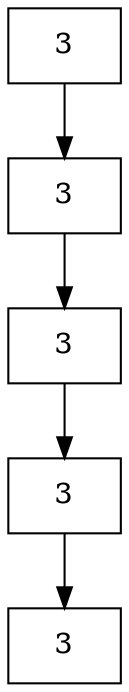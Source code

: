 digraph G {
    node [shape=box];

    i1[label = "3"];
    i21[label = "3"];
    i22[label = "3"];
    i23[label = "3"];
    i3[label = "3"];

    i3 -> i21 -> i22 -> i23 -> i1;
}